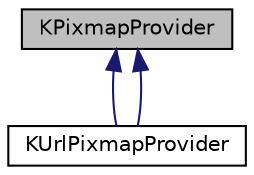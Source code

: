 digraph "KPixmapProvider"
{
  edge [fontname="Helvetica",fontsize="10",labelfontname="Helvetica",labelfontsize="10"];
  node [fontname="Helvetica",fontsize="10",shape=record];
  Node0 [label="KPixmapProvider",height=0.2,width=0.4,color="black", fillcolor="grey75", style="filled", fontcolor="black"];
  Node0 -> Node1 [dir="back",color="midnightblue",fontsize="10",style="solid",fontname="Helvetica"];
  Node1 [label="KUrlPixmapProvider",height=0.2,width=0.4,color="black", fillcolor="white", style="filled",URL="D:/Users/anthony/Documents/MINGW-KDE-Frameworks/frameworks/kio-5.26.0/html/KIO.tags$classKUrlPixmapProvider.html"];
  Node0 -> Node1 [dir="back",color="midnightblue",fontsize="10",style="solid",fontname="Helvetica"];
}
